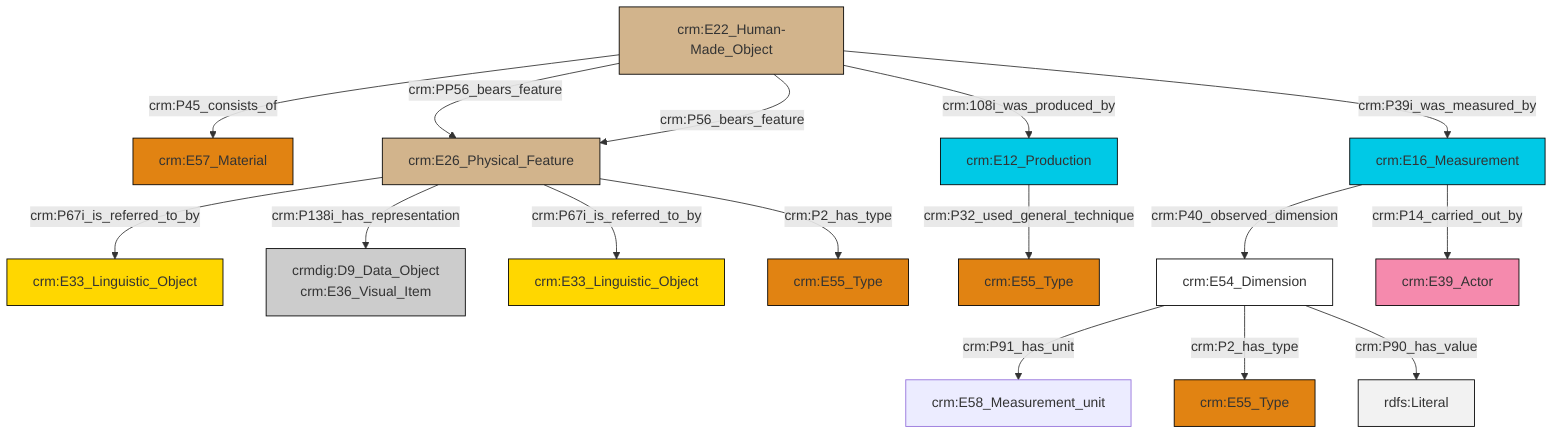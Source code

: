 graph TD
classDef Literal fill:#f2f2f2,stroke:#000000;
classDef CRM_Entity fill:#FFFFFF,stroke:#000000;
classDef Temporal_Entity fill:#00C9E6, stroke:#000000;
classDef Type fill:#E18312, stroke:#000000;
classDef Time-Span fill:#2C9C91, stroke:#000000;
classDef Appellation fill:#FFEB7F, stroke:#000000;
classDef Place fill:#008836, stroke:#000000;
classDef Persistent_Item fill:#B266B2, stroke:#000000;
classDef Conceptual_Object fill:#FFD700, stroke:#000000;
classDef Physical_Thing fill:#D2B48C, stroke:#000000;
classDef Actor fill:#f58aad, stroke:#000000;
classDef PC_Classes fill:#4ce600, stroke:#000000;
classDef Multi fill:#cccccc,stroke:#000000;

4["crm:E22_Human-Made_Object"]:::Physical_Thing -->|crm:P45_consists_of| 5["crm:E57_Material"]:::Type
4["crm:E22_Human-Made_Object"]:::Physical_Thing -->|crm:PP56_bears_feature| 8["crm:E26_Physical_Feature"]:::Physical_Thing
11["crm:E12_Production"]:::Temporal_Entity -->|crm:P32_used_general_technique| 9["crm:E55_Type"]:::Type
8["crm:E26_Physical_Feature"]:::Physical_Thing -->|crm:P67i_is_referred_to_by| 12["crm:E33_Linguistic_Object"]:::Conceptual_Object
14["crm:E54_Dimension"]:::CRM_Entity -->|crm:P91_has_unit| 15["crm:E58_Measurement_unit"]:::Default
14["crm:E54_Dimension"]:::CRM_Entity -->|crm:P2_has_type| 6["crm:E55_Type"]:::Type
4["crm:E22_Human-Made_Object"]:::Physical_Thing -->|crm:P56_bears_feature| 8["crm:E26_Physical_Feature"]:::Physical_Thing
8["crm:E26_Physical_Feature"]:::Physical_Thing -->|crm:P138i_has_representation| 0["crmdig:D9_Data_Object<br>crm:E36_Visual_Item"]:::Multi
20["crm:E16_Measurement"]:::Temporal_Entity -->|crm:P40_observed_dimension| 14["crm:E54_Dimension"]:::CRM_Entity
4["crm:E22_Human-Made_Object"]:::Physical_Thing -->|crm:108i_was_produced_by| 11["crm:E12_Production"]:::Temporal_Entity
8["crm:E26_Physical_Feature"]:::Physical_Thing -->|crm:P67i_is_referred_to_by| 22["crm:E33_Linguistic_Object"]:::Conceptual_Object
20["crm:E16_Measurement"]:::Temporal_Entity -->|crm:P14_carried_out_by| 16["crm:E39_Actor"]:::Actor
8["crm:E26_Physical_Feature"]:::Physical_Thing -->|crm:P2_has_type| 2["crm:E55_Type"]:::Type
14["crm:E54_Dimension"]:::CRM_Entity -->|crm:P90_has_value| 27[rdfs:Literal]:::Literal
4["crm:E22_Human-Made_Object"]:::Physical_Thing -->|crm:P39i_was_measured_by| 20["crm:E16_Measurement"]:::Temporal_Entity